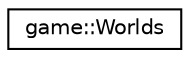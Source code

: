 digraph "Graphical Class Hierarchy"
{
 // LATEX_PDF_SIZE
  edge [fontname="Helvetica",fontsize="10",labelfontname="Helvetica",labelfontsize="10"];
  node [fontname="Helvetica",fontsize="10",shape=record];
  rankdir="LR";
  Node0 [label="game::Worlds",height=0.2,width=0.4,color="black", fillcolor="white", style="filled",URL="$classgame_1_1_worlds.html",tooltip=" "];
}
